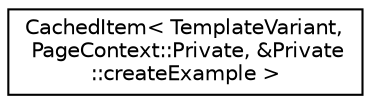 digraph "Graphical Class Hierarchy"
{
 // LATEX_PDF_SIZE
  edge [fontname="Helvetica",fontsize="10",labelfontname="Helvetica",labelfontsize="10"];
  node [fontname="Helvetica",fontsize="10",shape=record];
  rankdir="LR";
  Node0 [label="CachedItem\< TemplateVariant,\l PageContext::Private, &Private\l::createExample \>",height=0.2,width=0.4,color="black", fillcolor="white", style="filled",URL="$classCachedItem.html",tooltip=" "];
}
